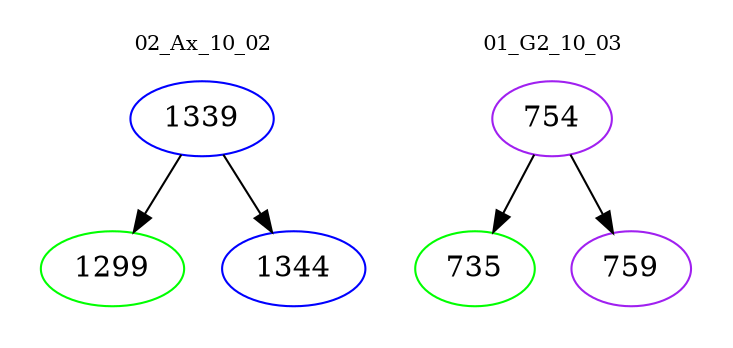 digraph{
subgraph cluster_0 {
color = white
label = "02_Ax_10_02";
fontsize=10;
T0_1339 [label="1339", color="blue"]
T0_1339 -> T0_1299 [color="black"]
T0_1299 [label="1299", color="green"]
T0_1339 -> T0_1344 [color="black"]
T0_1344 [label="1344", color="blue"]
}
subgraph cluster_1 {
color = white
label = "01_G2_10_03";
fontsize=10;
T1_754 [label="754", color="purple"]
T1_754 -> T1_735 [color="black"]
T1_735 [label="735", color="green"]
T1_754 -> T1_759 [color="black"]
T1_759 [label="759", color="purple"]
}
}
